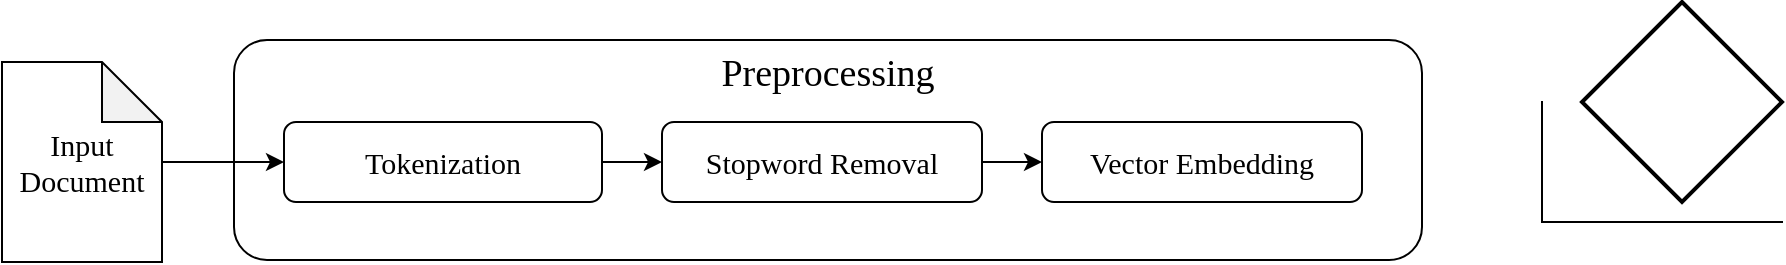 <mxfile version="24.7.12">
  <diagram name="Page-1" id="2SjJgLrU75RXw6uu91HS">
    <mxGraphModel dx="924" dy="535" grid="1" gridSize="10" guides="1" tooltips="1" connect="1" arrows="1" fold="1" page="1" pageScale="1" pageWidth="850" pageHeight="1100" math="0" shadow="0">
      <root>
        <mxCell id="0" />
        <mxCell id="1" parent="0" />
        <mxCell id="QjAl-7GEvVI2G_AsV2Bf-11" value="&lt;font face=&quot;Times New Roman&quot; style=&quot;font-size: 19px;&quot;&gt;Preprocessing&lt;/font&gt;&lt;div&gt;&lt;font face=&quot;Times New Roman&quot; style=&quot;font-size: 16px;&quot;&gt;&lt;br&gt;&lt;/font&gt;&lt;/div&gt;&lt;div&gt;&lt;font face=&quot;Times New Roman&quot; style=&quot;font-size: 16px;&quot;&gt;&lt;br&gt;&lt;/font&gt;&lt;/div&gt;&lt;div&gt;&lt;font face=&quot;Times New Roman&quot; style=&quot;font-size: 16px;&quot;&gt;&lt;br&gt;&lt;/font&gt;&lt;/div&gt;&lt;div&gt;&lt;font face=&quot;Times New Roman&quot; style=&quot;font-size: 16px;&quot;&gt;&lt;br&gt;&lt;/font&gt;&lt;/div&gt;" style="rounded=1;whiteSpace=wrap;html=1;" vertex="1" parent="1">
          <mxGeometry x="216" y="90" width="594" height="110" as="geometry" />
        </mxCell>
        <mxCell id="QjAl-7GEvVI2G_AsV2Bf-8" style="edgeStyle=orthogonalEdgeStyle;rounded=0;orthogonalLoop=1;jettySize=auto;html=1;entryX=0;entryY=0.5;entryDx=0;entryDy=0;" edge="1" parent="1" source="QjAl-7GEvVI2G_AsV2Bf-1" target="QjAl-7GEvVI2G_AsV2Bf-2">
          <mxGeometry relative="1" as="geometry" />
        </mxCell>
        <mxCell id="QjAl-7GEvVI2G_AsV2Bf-1" value="&lt;font style=&quot;font-size: 15px;&quot; face=&quot;Times New Roman&quot;&gt;Input Document&lt;/font&gt;" style="shape=note;whiteSpace=wrap;html=1;backgroundOutline=1;darkOpacity=0.05;" vertex="1" parent="1">
          <mxGeometry x="100" y="101" width="80" height="100" as="geometry" />
        </mxCell>
        <mxCell id="QjAl-7GEvVI2G_AsV2Bf-9" style="edgeStyle=orthogonalEdgeStyle;rounded=0;orthogonalLoop=1;jettySize=auto;html=1;exitX=1;exitY=0.5;exitDx=0;exitDy=0;entryX=0;entryY=0.5;entryDx=0;entryDy=0;" edge="1" parent="1" source="QjAl-7GEvVI2G_AsV2Bf-2" target="QjAl-7GEvVI2G_AsV2Bf-4">
          <mxGeometry relative="1" as="geometry" />
        </mxCell>
        <mxCell id="QjAl-7GEvVI2G_AsV2Bf-2" value="&lt;font face=&quot;Times New Roman&quot; style=&quot;font-size: 15px;&quot;&gt;Tokenization&lt;/font&gt;" style="rounded=1;whiteSpace=wrap;html=1;" vertex="1" parent="1">
          <mxGeometry x="241" y="131" width="159" height="40" as="geometry" />
        </mxCell>
        <mxCell id="QjAl-7GEvVI2G_AsV2Bf-10" style="edgeStyle=orthogonalEdgeStyle;rounded=0;orthogonalLoop=1;jettySize=auto;html=1;exitX=1;exitY=0.5;exitDx=0;exitDy=0;entryX=0;entryY=0.5;entryDx=0;entryDy=0;" edge="1" parent="1" source="QjAl-7GEvVI2G_AsV2Bf-4" target="QjAl-7GEvVI2G_AsV2Bf-6">
          <mxGeometry relative="1" as="geometry" />
        </mxCell>
        <mxCell id="QjAl-7GEvVI2G_AsV2Bf-4" value="&lt;font face=&quot;Times New Roman&quot; style=&quot;font-size: 15px;&quot;&gt;Stopword Removal&lt;/font&gt;" style="rounded=1;whiteSpace=wrap;html=1;" vertex="1" parent="1">
          <mxGeometry x="430" y="131" width="160" height="40" as="geometry" />
        </mxCell>
        <mxCell id="QjAl-7GEvVI2G_AsV2Bf-6" value="&lt;font face=&quot;Times New Roman&quot; style=&quot;font-size: 15px;&quot;&gt;Vector Embedding&lt;/font&gt;" style="rounded=1;whiteSpace=wrap;html=1;" vertex="1" parent="1">
          <mxGeometry x="620" y="131" width="160" height="40" as="geometry" />
        </mxCell>
        <mxCell id="QjAl-7GEvVI2G_AsV2Bf-12" value="" style="shape=partialRectangle;whiteSpace=wrap;html=1;top=0;left=0;fillColor=none;flipH=1;" vertex="1" parent="1">
          <mxGeometry x="870" y="121" width="120" height="60" as="geometry" />
        </mxCell>
        <mxCell id="QjAl-7GEvVI2G_AsV2Bf-13" value="" style="strokeWidth=2;html=1;shape=mxgraph.flowchart.decision;whiteSpace=wrap;" vertex="1" parent="1">
          <mxGeometry x="890" y="71" width="100" height="100" as="geometry" />
        </mxCell>
      </root>
    </mxGraphModel>
  </diagram>
</mxfile>
